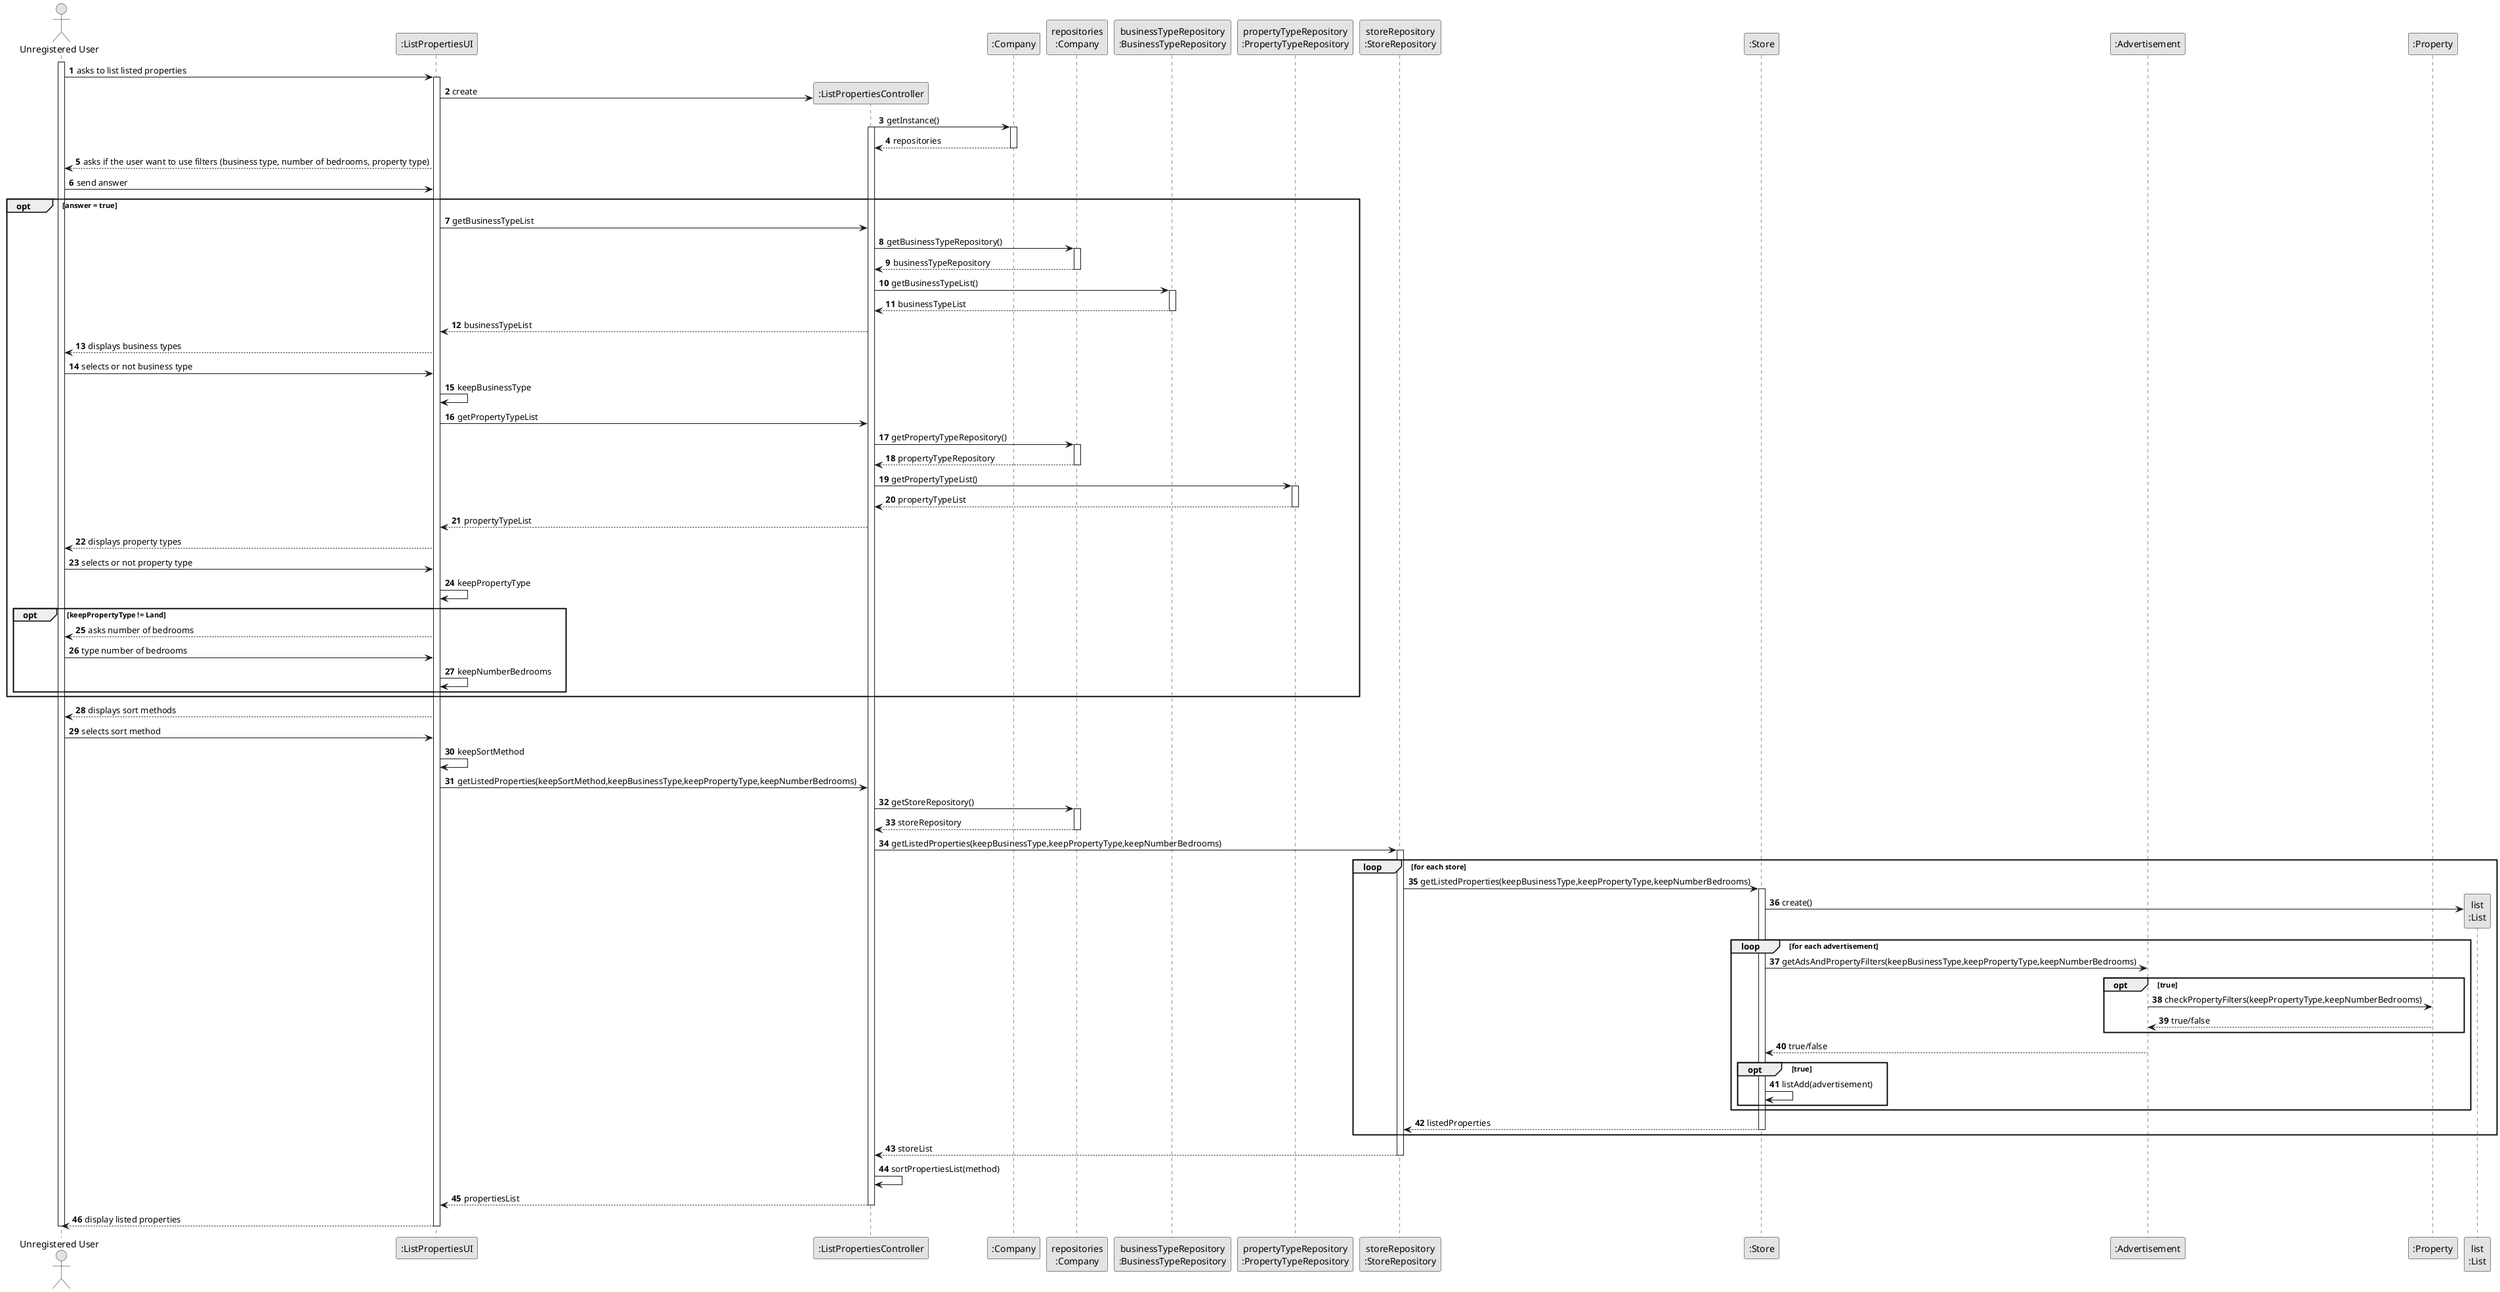 @startuml
skinparam monochrome true
skinparam packageStyle rectangle
skinparam shadowing false

autonumber

'hide footbox
actor "Unregistered User" as ADM
participant ":ListPropertiesUI" as UI
participant ":ListPropertiesController" as CTRL
participant ":Company" as ORG
participant "repositories\n:Company" as REPO
participant "businessTypeRepository\n:BusinessTypeRepository" as BusinessTypeRepository
participant "propertyTypeRepository\n:PropertyTypeRepository" as PropertyTypeRepository
participant "storeRepository\n:StoreRepository" as StoreRepository
participant ":Store" as Store
participant ":Advertisement" as Advertisement
participant ":Property" as Property
participant "list\n:List" as LIST





activate ADM

    ADM -> UI : asks to list listed properties


    activate UI

        UI -> CTRL**: create


        CTRL -> ORG : getInstance()
        activate CTRL
        activate ORG
          ORG --> CTRL: repositories
        deactivate ORG

        ADM <-- UI : asks if the user want to use filters (business type, number of bedrooms, property type)

        ADM -> UI: send answer

        group opt [answer = true]


        UI -> CTRL : getBusinessTypeList
        CTRL -> REPO : getBusinessTypeRepository()
        activate REPO
            REPO --> CTRL: businessTypeRepository
        deactivate REPO

        CTRL -> BusinessTypeRepository: getBusinessTypeList()
        activate BusinessTypeRepository
            BusinessTypeRepository --> CTRL: businessTypeList
        deactivate BusinessTypeRepository


        CTRL --> UI : businessTypeList

        UI --> ADM : displays business types

        ADM -> UI:selects or not business type

        UI -> UI :keepBusinessType

        UI -> CTRL : getPropertyTypeList

        CTRL -> REPO : getPropertyTypeRepository()
        activate REPO
            REPO --> CTRL: propertyTypeRepository
        deactivate REPO

        CTRL -> PropertyTypeRepository: getPropertyTypeList()
        activate PropertyTypeRepository
                 PropertyTypeRepository --> CTRL: propertyTypeList
        deactivate PropertyTypeRepository

        CTRL --> UI : propertyTypeList

        UI --> ADM : displays property types

        ADM -> UI:selects or not property type

        UI -> UI :keepPropertyType

        opt keepPropertyType != Land
            UI --> ADM: asks number of bedrooms

            ADM -> UI: type number of bedrooms

            UI  ->  UI: keepNumberBedrooms
        end

        end

        ADM <-- UI : displays sort methods

        ADM -> UI : selects sort method

        UI-> UI:keepSortMethod

        UI -> CTRL : getListedProperties(keepSortMethod,keepBusinessType,keepPropertyType,keepNumberBedrooms)

        CTRL -> REPO : getStoreRepository()
        activate REPO
            REPO --> CTRL: storeRepository
        deactivate REPO

        CTRL -> StoreRepository: getListedProperties(keepBusinessType,keepPropertyType,keepNumberBedrooms)
        activate StoreRepository

                  loop for each store
                                StoreRepository -> Store : getListedProperties(keepBusinessType,keepPropertyType,keepNumberBedrooms)
                                activate Store
                                Store -> LIST**: create()
                                loop for each advertisement
                                Store -> Advertisement : getAdsAndPropertyFilters(keepBusinessType,keepPropertyType,keepNumberBedrooms)
                                opt true

                                Advertisement -> Property: checkPropertyFilters(keepPropertyType,keepNumberBedrooms)


                                Property --> Advertisement: true/false
                                end
                                Advertisement -->Store :true/false
                                opt true
                                Store->Store: listAdd(advertisement)
                                end
                                end
                                Store --> StoreRepository : listedProperties
                                deactivate Store
                  end



                 StoreRepository --> CTRL: storeList
        deactivate StoreRepository



        CTRL -> CTRL: sortPropertiesList(method)

        CTRL --> UI : propertiesList

        deactivate CTRL

        UI --> ADM :  display listed properties
    deactivate UI

deactivate ADM

@enduml